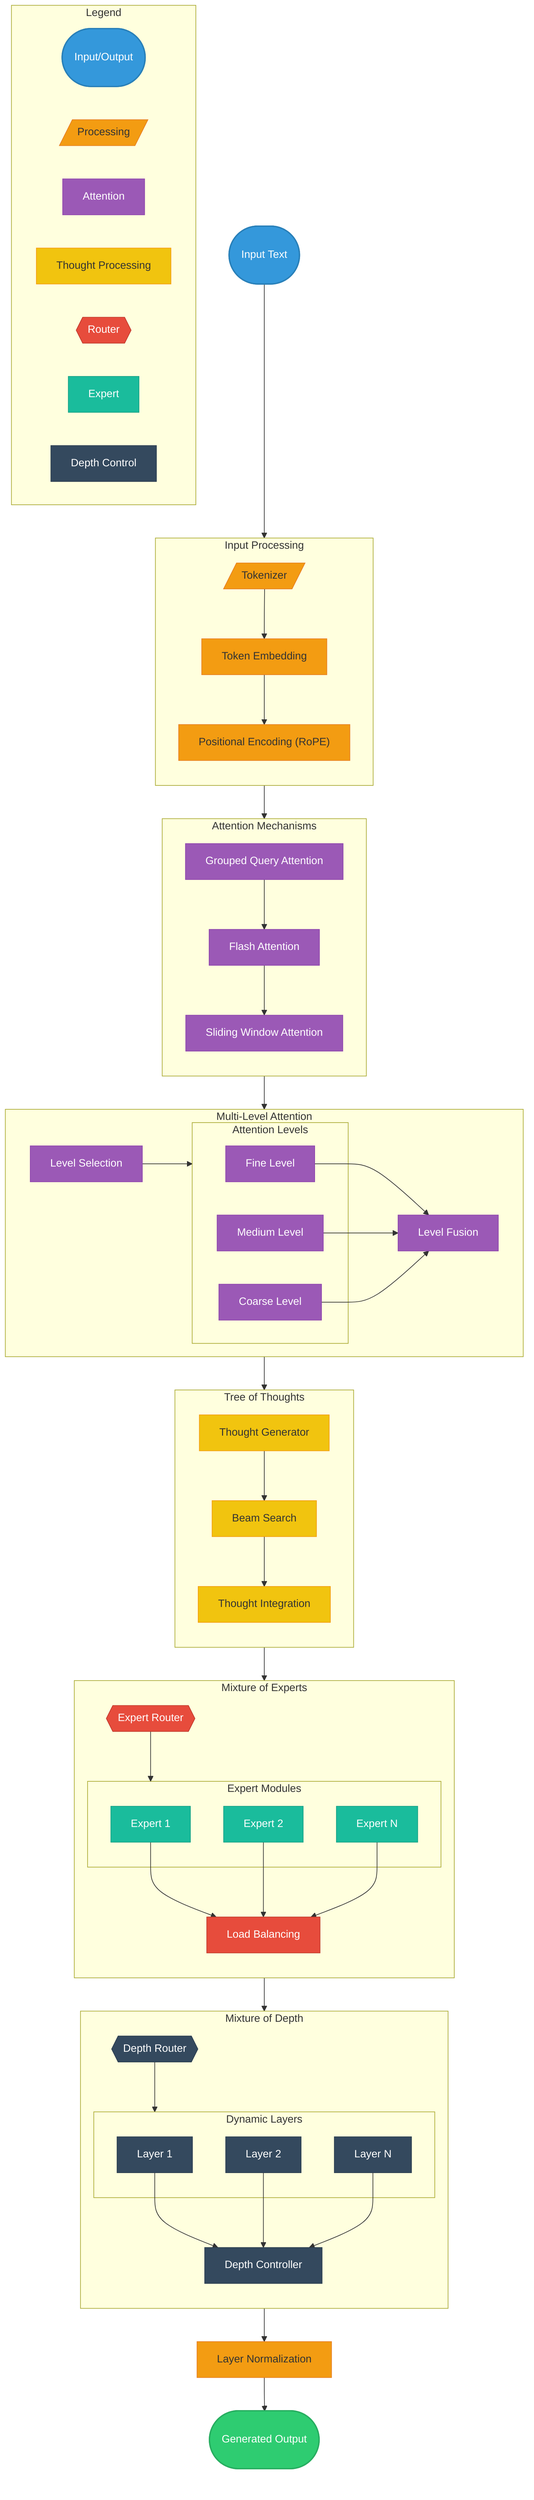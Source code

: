 flowchart TB
    %% MAIN COMPONENTS WITH IMPROVED STYLING
    Input([Input Text]):::mainInput
    Output([Generated Output]):::mainOutput
    
    %% PROCESSING BLOCKS
    subgraph InputProcessing ["Input Processing"]
        direction TB
        Tokenizer[/"Tokenizer"/]:::processor
        Embedding["Token Embedding"]:::processor
        PosEmbed["Positional Encoding (RoPE)"]:::processor
    end
    
    subgraph AttentionMechanisms ["Attention Mechanisms"]
        direction TB
        GQA["Grouped Query Attention"]:::attention
        FlashAttn["Flash Attention"]:::attention
        SlidingWindow["Sliding Window Attention"]:::attention
    end
    
    subgraph MultiLevelAttention ["Multi-Level Attention"]
        direction LR
        MLA["Level Selection"]:::attention
        
        subgraph AttentionLevels ["Attention Levels"]
            direction TB
            MLA_F["Fine Level"]:::attention
            MLA_M["Medium Level"]:::attention
            MLA_C["Coarse Level"]:::attention
        end
        
        MLA_Fusion["Level Fusion"]:::attention
    end
    
    subgraph TreeOfThoughts ["Tree of Thoughts"]
        direction TB
        ThoughtGen["Thought Generator"]:::thinking
        BeamSearch["Beam Search"]:::thinking
        ThoughtInt["Thought Integration"]:::thinking
    end
    
    subgraph MixtureOfExperts ["Mixture of Experts"]
        direction TB
        Router{{"Expert Router"}}:::router
        
        subgraph Experts ["Expert Modules"]
            direction LR
            Expert1["Expert 1"]:::expert
            Expert2["Expert 2"]:::expert
            ExpertN["Expert N"]:::expert
        end
        
        LoadBal["Load Balancing"]:::router
    end
    
    subgraph MixtureOfDepth ["Mixture of Depth"]
        direction TB
        DepthRouter{{"Depth Router"}}:::depth
        
        subgraph DynamicLayers ["Dynamic Layers"]
            direction LR
            Layer1["Layer 1"]:::depth
            Layer2["Layer 2"]:::depth
            LayerN["Layer N"]:::depth
        end
        
        DepthControl["Depth Controller"]:::depth
    end
    
    %% CONNECTING THE COMPONENTS WITH CLEAR FLOW
    Input --> InputProcessing
    Tokenizer --> Embedding --> PosEmbed
    
    InputProcessing --> AttentionMechanisms
    GQA --> FlashAttn --> SlidingWindow
    
    AttentionMechanisms --> MultiLevelAttention
    MLA --> AttentionLevels
    MLA_F & MLA_M & MLA_C --> MLA_Fusion
    
    MultiLevelAttention --> TreeOfThoughts
    ThoughtGen --> BeamSearch --> ThoughtInt
    
    TreeOfThoughts --> MixtureOfExperts
    Router --> Experts
    Expert1 & Expert2 & ExpertN --> LoadBal
    
    MixtureOfExperts --> MixtureOfDepth
    DepthRouter --> DynamicLayers
    Layer1 & Layer2 & LayerN --> DepthControl
    
    MixtureOfDepth --> LayerNorm["Layer Normalization"]:::processor
    LayerNorm --> Output
    
    %% IMPROVED STYLING WITH CLEAR VISUAL HIERARCHY
    classDef mainInput fill:#3498db,stroke:#2980b9,color:white,stroke-width:2px,rounded:true,padding:10px
    classDef mainOutput fill:#2ecc71,stroke:#27ae60,color:white,stroke-width:2px,rounded:true,padding:10px
    classDef processor fill:#f39c12,stroke:#e67e22,stroke-width:1px
    classDef attention fill:#9b59b6,stroke:#8e44ad,color:white,stroke-width:1px
    classDef thinking fill:#f1c40f,stroke:#f39c12,stroke-width:1px
    classDef router fill:#e74c3c,stroke:#c0392b,color:white,stroke-width:1px,shape:hexagon
    classDef expert fill:#1abc9c,stroke:#16a085,color:white,stroke-width:1px
    classDef depth fill:#34495e,stroke:#2c3e50,color:white,stroke-width:1px
    
    %% LEGEND
    subgraph Legend
        L_Input([Input/Output]):::mainInput
        L_Process[/"Processing"/]:::processor
        L_Attention["Attention"]:::attention
        L_Think["Thought Processing"]:::thinking
        L_Route{{"Router"}}:::router
        L_Expert["Expert"]:::expert
        L_Depth["Depth Control"]:::depth
    end